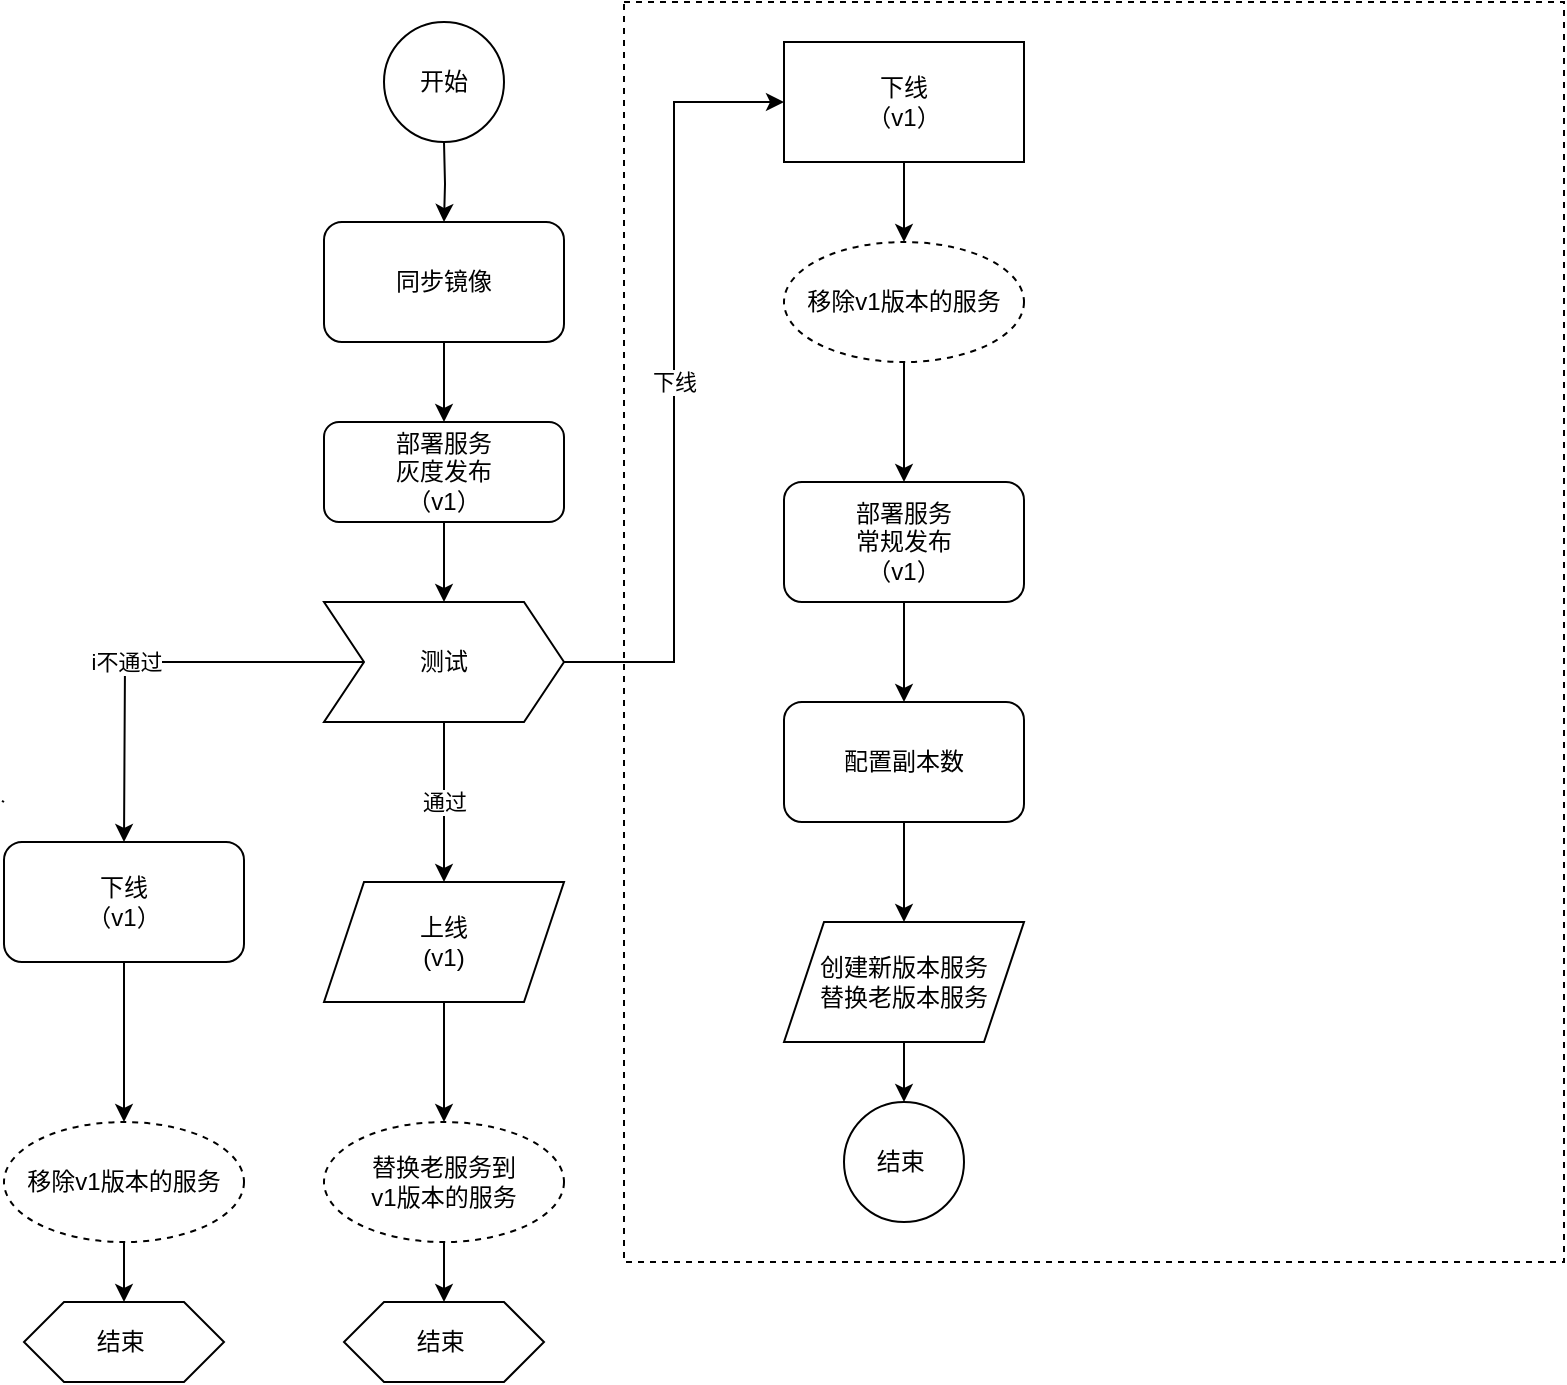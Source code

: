 <mxfile version="20.1.2" type="github">
  <diagram id="aKOXHxGFXrtELs7mGaee" name="第 1 页">
    <mxGraphModel dx="1148" dy="735" grid="1" gridSize="10" guides="1" tooltips="1" connect="1" arrows="1" fold="1" page="1" pageScale="1" pageWidth="827" pageHeight="1169" math="0" shadow="0">
      <root>
        <mxCell id="0" />
        <mxCell id="1" parent="0" />
        <mxCell id="uRnvMdXlU50FcUm2w8r_-44" value="" style="verticalLabelPosition=bottom;verticalAlign=top;html=1;shape=mxgraph.basic.rect;fillColor2=none;strokeWidth=1;size=20;indent=5;strokeColor=default;dashed=1;" vertex="1" parent="1">
          <mxGeometry x="320" y="20" width="470" height="630" as="geometry" />
        </mxCell>
        <mxCell id="uRnvMdXlU50FcUm2w8r_-13" value="" style="endArrow=none;html=1;rounded=0;" edge="1" parent="1">
          <mxGeometry width="50" height="50" relative="1" as="geometry">
            <mxPoint x="10" y="420" as="sourcePoint" />
            <mxPoint x="9" y="419.406" as="targetPoint" />
          </mxGeometry>
        </mxCell>
        <mxCell id="uRnvMdXlU50FcUm2w8r_-24" style="edgeStyle=orthogonalEdgeStyle;rounded=0;orthogonalLoop=1;jettySize=auto;html=1;" edge="1" parent="1" target="uRnvMdXlU50FcUm2w8r_-23">
          <mxGeometry relative="1" as="geometry">
            <mxPoint x="230" y="90" as="sourcePoint" />
          </mxGeometry>
        </mxCell>
        <mxCell id="uRnvMdXlU50FcUm2w8r_-22" value="开始" style="ellipse;whiteSpace=wrap;html=1;aspect=fixed;" vertex="1" parent="1">
          <mxGeometry x="200" y="30" width="60" height="60" as="geometry" />
        </mxCell>
        <mxCell id="uRnvMdXlU50FcUm2w8r_-26" style="edgeStyle=orthogonalEdgeStyle;rounded=0;orthogonalLoop=1;jettySize=auto;html=1;" edge="1" parent="1" source="uRnvMdXlU50FcUm2w8r_-23" target="uRnvMdXlU50FcUm2w8r_-25">
          <mxGeometry relative="1" as="geometry" />
        </mxCell>
        <mxCell id="uRnvMdXlU50FcUm2w8r_-23" value="同步镜像" style="rounded=1;whiteSpace=wrap;html=1;" vertex="1" parent="1">
          <mxGeometry x="170" y="130" width="120" height="60" as="geometry" />
        </mxCell>
        <mxCell id="uRnvMdXlU50FcUm2w8r_-35" style="edgeStyle=orthogonalEdgeStyle;rounded=0;orthogonalLoop=1;jettySize=auto;html=1;" edge="1" parent="1" source="uRnvMdXlU50FcUm2w8r_-25" target="uRnvMdXlU50FcUm2w8r_-34">
          <mxGeometry relative="1" as="geometry" />
        </mxCell>
        <mxCell id="uRnvMdXlU50FcUm2w8r_-25" value="部署服务&lt;br&gt;灰度发布&lt;br&gt;（v1）" style="rounded=1;whiteSpace=wrap;html=1;" vertex="1" parent="1">
          <mxGeometry x="170" y="230" width="120" height="50" as="geometry" />
        </mxCell>
        <mxCell id="uRnvMdXlU50FcUm2w8r_-41" value="通过" style="edgeStyle=orthogonalEdgeStyle;rounded=0;orthogonalLoop=1;jettySize=auto;html=1;" edge="1" parent="1" source="uRnvMdXlU50FcUm2w8r_-34" target="uRnvMdXlU50FcUm2w8r_-40">
          <mxGeometry relative="1" as="geometry" />
        </mxCell>
        <mxCell id="uRnvMdXlU50FcUm2w8r_-43" value="i不通过" style="edgeStyle=orthogonalEdgeStyle;rounded=0;orthogonalLoop=1;jettySize=auto;html=1;" edge="1" parent="1" source="uRnvMdXlU50FcUm2w8r_-34">
          <mxGeometry x="0.143" relative="1" as="geometry">
            <mxPoint x="70" y="440" as="targetPoint" />
            <mxPoint as="offset" />
          </mxGeometry>
        </mxCell>
        <mxCell id="uRnvMdXlU50FcUm2w8r_-46" value="下线" style="edgeStyle=orthogonalEdgeStyle;rounded=0;orthogonalLoop=1;jettySize=auto;html=1;entryX=0;entryY=0.5;entryDx=0;entryDy=0;" edge="1" parent="1" source="uRnvMdXlU50FcUm2w8r_-34" target="uRnvMdXlU50FcUm2w8r_-45">
          <mxGeometry relative="1" as="geometry" />
        </mxCell>
        <mxCell id="uRnvMdXlU50FcUm2w8r_-34" value="测试" style="shape=step;perimeter=stepPerimeter;whiteSpace=wrap;html=1;fixedSize=1;" vertex="1" parent="1">
          <mxGeometry x="170" y="320" width="120" height="60" as="geometry" />
        </mxCell>
        <mxCell id="uRnvMdXlU50FcUm2w8r_-69" style="edgeStyle=orthogonalEdgeStyle;rounded=0;orthogonalLoop=1;jettySize=auto;html=1;" edge="1" parent="1" source="uRnvMdXlU50FcUm2w8r_-40" target="uRnvMdXlU50FcUm2w8r_-68">
          <mxGeometry relative="1" as="geometry" />
        </mxCell>
        <mxCell id="uRnvMdXlU50FcUm2w8r_-40" value="上线&lt;br&gt;(v1)" style="shape=parallelogram;perimeter=parallelogramPerimeter;whiteSpace=wrap;html=1;fixedSize=1;" vertex="1" parent="1">
          <mxGeometry x="170" y="460" width="120" height="60" as="geometry" />
        </mxCell>
        <mxCell id="uRnvMdXlU50FcUm2w8r_-58" value="" style="edgeStyle=orthogonalEdgeStyle;rounded=0;orthogonalLoop=1;jettySize=auto;html=1;" edge="1" parent="1" source="uRnvMdXlU50FcUm2w8r_-42" target="uRnvMdXlU50FcUm2w8r_-57">
          <mxGeometry relative="1" as="geometry" />
        </mxCell>
        <mxCell id="uRnvMdXlU50FcUm2w8r_-42" value="下线&lt;br&gt;（v1）" style="rounded=1;whiteSpace=wrap;html=1;" vertex="1" parent="1">
          <mxGeometry x="10" y="440" width="120" height="60" as="geometry" />
        </mxCell>
        <mxCell id="uRnvMdXlU50FcUm2w8r_-66" style="edgeStyle=orthogonalEdgeStyle;rounded=0;orthogonalLoop=1;jettySize=auto;html=1;" edge="1" parent="1" source="uRnvMdXlU50FcUm2w8r_-45" target="uRnvMdXlU50FcUm2w8r_-64">
          <mxGeometry relative="1" as="geometry" />
        </mxCell>
        <mxCell id="uRnvMdXlU50FcUm2w8r_-45" value="下线&lt;br&gt;（v1）" style="rounded=0;whiteSpace=wrap;html=1;strokeColor=default;" vertex="1" parent="1">
          <mxGeometry x="400" y="40" width="120" height="60" as="geometry" />
        </mxCell>
        <mxCell id="uRnvMdXlU50FcUm2w8r_-52" value="" style="edgeStyle=orthogonalEdgeStyle;rounded=0;orthogonalLoop=1;jettySize=auto;html=1;" edge="1" parent="1" source="uRnvMdXlU50FcUm2w8r_-49" target="uRnvMdXlU50FcUm2w8r_-51">
          <mxGeometry relative="1" as="geometry" />
        </mxCell>
        <mxCell id="uRnvMdXlU50FcUm2w8r_-49" value="部署服务&lt;br&gt;常规发布&lt;br&gt;（v1）" style="rounded=1;whiteSpace=wrap;html=1;strokeColor=default;" vertex="1" parent="1">
          <mxGeometry x="400" y="260" width="120" height="60" as="geometry" />
        </mxCell>
        <mxCell id="uRnvMdXlU50FcUm2w8r_-54" style="edgeStyle=orthogonalEdgeStyle;rounded=0;orthogonalLoop=1;jettySize=auto;html=1;entryX=0.5;entryY=0;entryDx=0;entryDy=0;" edge="1" parent="1" source="uRnvMdXlU50FcUm2w8r_-51" target="uRnvMdXlU50FcUm2w8r_-53">
          <mxGeometry relative="1" as="geometry" />
        </mxCell>
        <mxCell id="uRnvMdXlU50FcUm2w8r_-51" value="配置副本数" style="whiteSpace=wrap;html=1;rounded=1;" vertex="1" parent="1">
          <mxGeometry x="400" y="370" width="120" height="60" as="geometry" />
        </mxCell>
        <mxCell id="uRnvMdXlU50FcUm2w8r_-56" value="" style="edgeStyle=orthogonalEdgeStyle;rounded=0;orthogonalLoop=1;jettySize=auto;html=1;" edge="1" parent="1" source="uRnvMdXlU50FcUm2w8r_-53" target="uRnvMdXlU50FcUm2w8r_-55">
          <mxGeometry relative="1" as="geometry" />
        </mxCell>
        <mxCell id="uRnvMdXlU50FcUm2w8r_-53" value="创建新版本服务&lt;br&gt;替换老版本服务" style="shape=parallelogram;perimeter=parallelogramPerimeter;whiteSpace=wrap;html=1;fixedSize=1;strokeColor=default;" vertex="1" parent="1">
          <mxGeometry x="400" y="480" width="120" height="60" as="geometry" />
        </mxCell>
        <mxCell id="uRnvMdXlU50FcUm2w8r_-55" value="结束&amp;nbsp;" style="ellipse;whiteSpace=wrap;html=1;aspect=fixed;strokeColor=default;" vertex="1" parent="1">
          <mxGeometry x="430" y="570" width="60" height="60" as="geometry" />
        </mxCell>
        <mxCell id="uRnvMdXlU50FcUm2w8r_-62" style="edgeStyle=orthogonalEdgeStyle;rounded=0;orthogonalLoop=1;jettySize=auto;html=1;" edge="1" parent="1" source="uRnvMdXlU50FcUm2w8r_-57">
          <mxGeometry relative="1" as="geometry">
            <mxPoint x="70" y="670" as="targetPoint" />
          </mxGeometry>
        </mxCell>
        <mxCell id="uRnvMdXlU50FcUm2w8r_-57" value="移除v1版本的服务" style="ellipse;whiteSpace=wrap;html=1;rounded=1;dashed=1;" vertex="1" parent="1">
          <mxGeometry x="10" y="580" width="120" height="60" as="geometry" />
        </mxCell>
        <mxCell id="uRnvMdXlU50FcUm2w8r_-61" value="结束&amp;nbsp;" style="shape=hexagon;perimeter=hexagonPerimeter2;whiteSpace=wrap;html=1;fixedSize=1;strokeColor=default;" vertex="1" parent="1">
          <mxGeometry x="20" y="670" width="100" height="40" as="geometry" />
        </mxCell>
        <mxCell id="uRnvMdXlU50FcUm2w8r_-67" style="edgeStyle=orthogonalEdgeStyle;rounded=0;orthogonalLoop=1;jettySize=auto;html=1;" edge="1" parent="1" source="uRnvMdXlU50FcUm2w8r_-64" target="uRnvMdXlU50FcUm2w8r_-49">
          <mxGeometry relative="1" as="geometry" />
        </mxCell>
        <mxCell id="uRnvMdXlU50FcUm2w8r_-64" value="移除v1版本的服务" style="ellipse;whiteSpace=wrap;html=1;rounded=1;dashed=1;" vertex="1" parent="1">
          <mxGeometry x="400" y="140" width="120" height="60" as="geometry" />
        </mxCell>
        <mxCell id="uRnvMdXlU50FcUm2w8r_-71" value="" style="edgeStyle=orthogonalEdgeStyle;rounded=0;orthogonalLoop=1;jettySize=auto;html=1;" edge="1" parent="1" source="uRnvMdXlU50FcUm2w8r_-68" target="uRnvMdXlU50FcUm2w8r_-70">
          <mxGeometry relative="1" as="geometry" />
        </mxCell>
        <mxCell id="uRnvMdXlU50FcUm2w8r_-68" value="替换老服务到&lt;br&gt;v1版本的服务" style="ellipse;whiteSpace=wrap;html=1;rounded=1;dashed=1;" vertex="1" parent="1">
          <mxGeometry x="170" y="580" width="120" height="60" as="geometry" />
        </mxCell>
        <mxCell id="uRnvMdXlU50FcUm2w8r_-70" value="结束&amp;nbsp;" style="shape=hexagon;perimeter=hexagonPerimeter2;whiteSpace=wrap;html=1;fixedSize=1;strokeColor=default;" vertex="1" parent="1">
          <mxGeometry x="180" y="670" width="100" height="40" as="geometry" />
        </mxCell>
      </root>
    </mxGraphModel>
  </diagram>
</mxfile>
